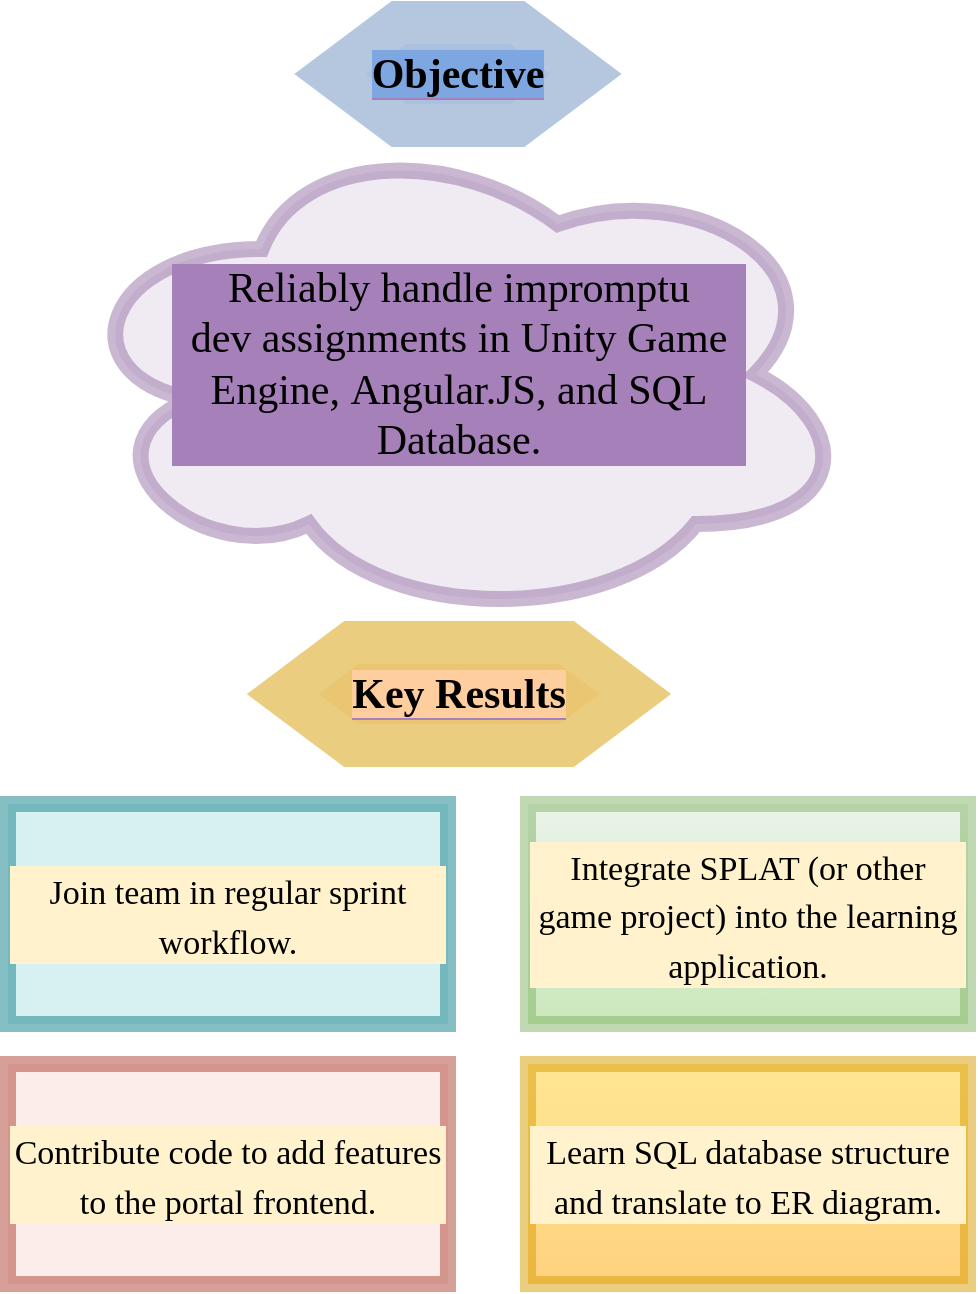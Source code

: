<mxfile version="20.0.4" type="github">
  <diagram id="78M-czVSMcAJBp8UYP3g" name="Page-1">
    <mxGraphModel dx="946" dy="645" grid="1" gridSize="10" guides="1" tooltips="1" connect="1" arrows="1" fold="1" page="1" pageScale="1" pageWidth="850" pageHeight="1100" math="0" shadow="0">
      <root>
        <mxCell id="0" />
        <mxCell id="1" parent="0" />
        <mxCell id="B5-niVi6mwSo_ZXKOOw9-1" value="&lt;div style=&quot;text-align: justify; font-size: 21px;&quot;&gt;&lt;br&gt;&lt;/div&gt;" style="ellipse;shape=cloud;whiteSpace=wrap;html=1;fillColor=#e1d5e7;strokeColor=#9673a6;strokeWidth=8;opacity=50;" vertex="1" parent="1">
          <mxGeometry x="228" y="70" width="395" height="250" as="geometry" />
        </mxCell>
        <mxCell id="B5-niVi6mwSo_ZXKOOw9-2" value="&lt;font face=&quot;Tahoma&quot; style=&quot;font-size: 17px;&quot;&gt;Join team in regular sprint workflow.&lt;/font&gt;" style="rounded=0;whiteSpace=wrap;html=1;labelBackgroundColor=#FFF2CC;fontSize=20;strokeWidth=8;opacity=50;fillColor=#b0e3e6;strokeColor=#0e8088;" vertex="1" parent="1">
          <mxGeometry x="200" y="410" width="220" height="110" as="geometry" />
        </mxCell>
        <mxCell id="B5-niVi6mwSo_ZXKOOw9-3" value="&lt;span style=&quot;font-size: 17px;&quot;&gt;&lt;font face=&quot;Tahoma&quot;&gt;Integrate SPLAT (or other game project) into the learning application.&lt;/font&gt;&lt;/span&gt;" style="rounded=0;whiteSpace=wrap;html=1;labelBackgroundColor=#FFF2CC;fontSize=20;strokeWidth=8;opacity=50;fillColor=#d5e8d4;strokeColor=#82b366;gradientColor=#97d077;" vertex="1" parent="1">
          <mxGeometry x="460" y="410" width="220" height="110" as="geometry" />
        </mxCell>
        <mxCell id="B5-niVi6mwSo_ZXKOOw9-4" value="&lt;font face=&quot;Tahoma&quot; style=&quot;font-size: 17px;&quot;&gt;Contribute code to add features to the portal frontend.&lt;/font&gt;" style="rounded=0;whiteSpace=wrap;html=1;labelBackgroundColor=#FFF2CC;fontSize=20;strokeWidth=8;opacity=50;fillColor=#fad9d5;strokeColor=#ae4132;" vertex="1" parent="1">
          <mxGeometry x="200" y="540" width="220" height="110" as="geometry" />
        </mxCell>
        <mxCell id="B5-niVi6mwSo_ZXKOOw9-5" value="&lt;font face=&quot;Tahoma&quot; style=&quot;font-size: 17px;&quot;&gt;Learn SQL database structure and translate to ER diagram.&lt;/font&gt;" style="rounded=0;whiteSpace=wrap;html=1;labelBackgroundColor=#FFF2CC;fontSize=20;strokeWidth=8;opacity=50;fillColor=#ffcd28;strokeColor=#d79b00;gradientColor=#ffa500;" vertex="1" parent="1">
          <mxGeometry x="460" y="540" width="220" height="110" as="geometry" />
        </mxCell>
        <mxCell id="B5-niVi6mwSo_ZXKOOw9-9" value="&lt;span style=&quot;text-align: justify;&quot;&gt;Reliably handle impromptu dev&amp;nbsp;&lt;/span&gt;&lt;span style=&quot;text-align: justify;&quot;&gt;assignments in&amp;nbsp;&lt;/span&gt;&lt;span style=&quot;text-align: justify;&quot;&gt;Unity Game Engine,&amp;nbsp;&lt;/span&gt;&lt;span style=&quot;text-align: justify;&quot;&gt;Angular.JS,&amp;nbsp;&lt;/span&gt;&lt;span style=&quot;text-align: justify;&quot;&gt;and SQL Databas&lt;span style=&quot;background-color: rgb(166, 128, 184);&quot;&gt;e&lt;/span&gt;&lt;/span&gt;&lt;span style=&quot;text-align: justify; background-color: rgb(166, 128, 184);&quot;&gt;.&lt;/span&gt;" style="text;html=1;strokeColor=none;fillColor=none;align=center;verticalAlign=middle;whiteSpace=wrap;rounded=0;labelBackgroundColor=#A680B8;fontFamily=Tahoma;fontSize=21;opacity=50;strokeWidth=43;" vertex="1" parent="1">
          <mxGeometry x="281.13" y="80" width="288.75" height="220" as="geometry" />
        </mxCell>
        <mxCell id="B5-niVi6mwSo_ZXKOOw9-13" value="&lt;b style=&quot;background-color: rgb(126, 166, 224);&quot;&gt;Objective&lt;/b&gt;" style="shape=hexagon;perimeter=hexagonPerimeter2;whiteSpace=wrap;html=1;fixedSize=1;labelBackgroundColor=#A680B8;fontFamily=Tahoma;fontSize=21;strokeWidth=43;fillColor=#dae8fc;opacity=50;strokeColor=#6c8ebf;" vertex="1" parent="1">
          <mxGeometry x="379" y="30" width="92" height="30" as="geometry" />
        </mxCell>
        <mxCell id="B5-niVi6mwSo_ZXKOOw9-15" value="&lt;b style=&quot;background-color: rgb(255, 206, 159);&quot;&gt;Key Results&lt;/b&gt;" style="shape=hexagon;perimeter=hexagonPerimeter2;whiteSpace=wrap;html=1;fixedSize=1;labelBackgroundColor=#A680B8;fontFamily=Tahoma;fontSize=21;strokeWidth=43;fillColor=#ffe6cc;opacity=50;strokeColor=#d79b00;" vertex="1" parent="1">
          <mxGeometry x="355.25" y="340" width="140.5" height="30" as="geometry" />
        </mxCell>
      </root>
    </mxGraphModel>
  </diagram>
</mxfile>
